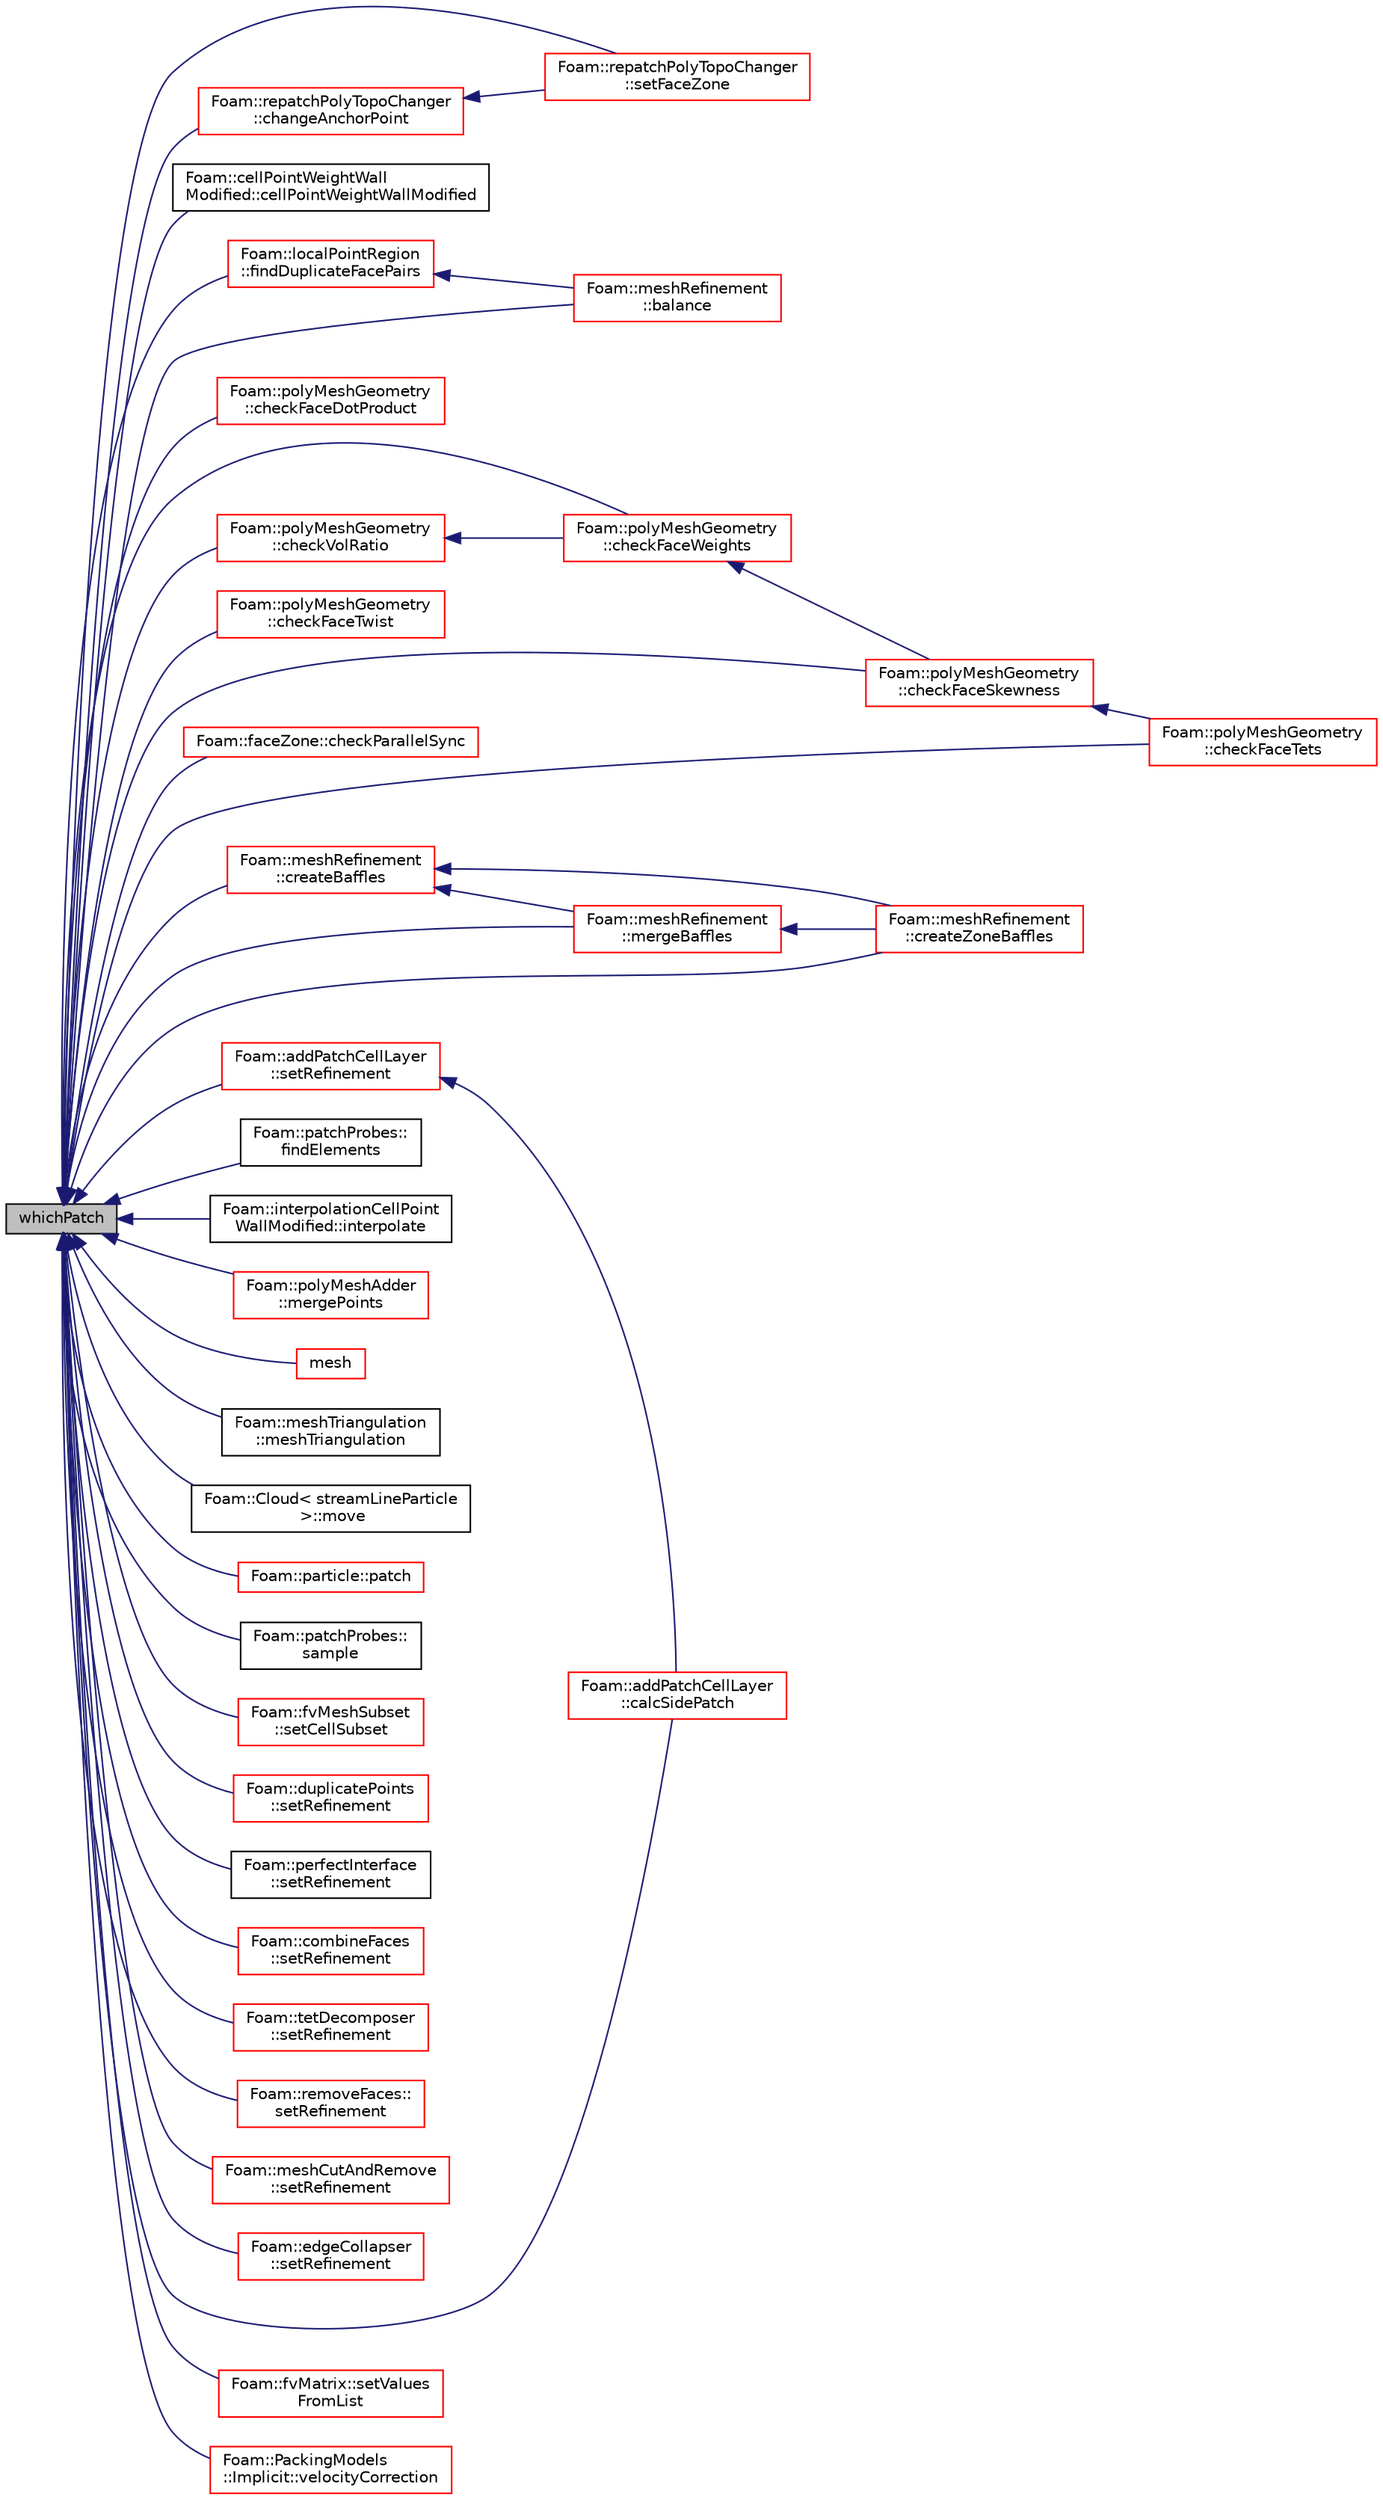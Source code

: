 digraph "whichPatch"
{
  bgcolor="transparent";
  edge [fontname="Helvetica",fontsize="10",labelfontname="Helvetica",labelfontsize="10"];
  node [fontname="Helvetica",fontsize="10",shape=record];
  rankdir="LR";
  Node3496 [label="whichPatch",height=0.2,width=0.4,color="black", fillcolor="grey75", style="filled", fontcolor="black"];
  Node3496 -> Node3497 [dir="back",color="midnightblue",fontsize="10",style="solid",fontname="Helvetica"];
  Node3497 [label="Foam::meshRefinement\l::balance",height=0.2,width=0.4,color="red",URL="$a25857.html#a64feb4b7a4116efb2111d5adf88b50a3",tooltip="Redecompose according to cell count. "];
  Node3496 -> Node3504 [dir="back",color="midnightblue",fontsize="10",style="solid",fontname="Helvetica"];
  Node3504 [label="Foam::addPatchCellLayer\l::calcSidePatch",height=0.2,width=0.4,color="red",URL="$a22385.html#a25346f181e6f56df9a1839ff94eea581",tooltip="Boundary edges get extruded into boundary faces. Determine patch. "];
  Node3496 -> Node3512 [dir="back",color="midnightblue",fontsize="10",style="solid",fontname="Helvetica"];
  Node3512 [label="Foam::cellPointWeightWall\lModified::cellPointWeightWallModified",height=0.2,width=0.4,color="black",URL="$a23761.html#a57cd08e2af1e28f48cd8ea95557dcb5a",tooltip="Construct from components. "];
  Node3496 -> Node3513 [dir="back",color="midnightblue",fontsize="10",style="solid",fontname="Helvetica"];
  Node3513 [label="Foam::repatchPolyTopoChanger\l::changeAnchorPoint",height=0.2,width=0.4,color="red",URL="$a22501.html#a085eccc1946391439db822d350f1702e",tooltip="Change anchor point (zero&#39;th point of face) for a boundary face. "];
  Node3513 -> Node3514 [dir="back",color="midnightblue",fontsize="10",style="solid",fontname="Helvetica"];
  Node3514 [label="Foam::repatchPolyTopoChanger\l::setFaceZone",height=0.2,width=0.4,color="red",URL="$a22501.html#af008e8e6eeeba35744ac133ae9d95bbc",tooltip="Set zone ID for a face. "];
  Node3496 -> Node3523 [dir="back",color="midnightblue",fontsize="10",style="solid",fontname="Helvetica"];
  Node3523 [label="Foam::polyMeshGeometry\l::checkFaceDotProduct",height=0.2,width=0.4,color="red",URL="$a22309.html#a5014e575335db939bc66eb2fe32ac48f",tooltip="See primitiveMesh. "];
  Node3496 -> Node3534 [dir="back",color="midnightblue",fontsize="10",style="solid",fontname="Helvetica"];
  Node3534 [label="Foam::polyMeshGeometry\l::checkFaceSkewness",height=0.2,width=0.4,color="red",URL="$a22309.html#a2df259c9e50de61beac65c3757c224eb",tooltip="See primitiveMesh. "];
  Node3534 -> Node3535 [dir="back",color="midnightblue",fontsize="10",style="solid",fontname="Helvetica"];
  Node3535 [label="Foam::polyMeshGeometry\l::checkFaceTets",height=0.2,width=0.4,color="red",URL="$a22309.html#ac78de3d27453106d3cf818bda3fd90f4",tooltip="See primitiveMesh. "];
  Node3496 -> Node3535 [dir="back",color="midnightblue",fontsize="10",style="solid",fontname="Helvetica"];
  Node3496 -> Node3530 [dir="back",color="midnightblue",fontsize="10",style="solid",fontname="Helvetica"];
  Node3530 [label="Foam::polyMeshGeometry\l::checkFaceTwist",height=0.2,width=0.4,color="red",URL="$a22309.html#a1d15f5f7fdae54e4c34b03a0462cd535",tooltip="Triangle (from face-centre decomposition) normal v.s. "];
  Node3496 -> Node3533 [dir="back",color="midnightblue",fontsize="10",style="solid",fontname="Helvetica"];
  Node3533 [label="Foam::polyMeshGeometry\l::checkFaceWeights",height=0.2,width=0.4,color="red",URL="$a22309.html#a6dbbfaac834107f888c95c13272d8d8a",tooltip="Interpolation weights (0.5 for regular mesh) "];
  Node3533 -> Node3534 [dir="back",color="midnightblue",fontsize="10",style="solid",fontname="Helvetica"];
  Node3496 -> Node3549 [dir="back",color="midnightblue",fontsize="10",style="solid",fontname="Helvetica"];
  Node3549 [label="Foam::faceZone::checkParallelSync",height=0.2,width=0.4,color="red",URL="$a28665.html#ae0d853449ed62624abe28bda852337c6",tooltip="Check whether all procs have faces synchronised. Return. "];
  Node3496 -> Node3532 [dir="back",color="midnightblue",fontsize="10",style="solid",fontname="Helvetica"];
  Node3532 [label="Foam::polyMeshGeometry\l::checkVolRatio",height=0.2,width=0.4,color="red",URL="$a22309.html#aa63d73334ea3f55a0fd59896924c6eb5",tooltip="Cell volume ratio of neighbouring cells (1 for regular mesh) "];
  Node3532 -> Node3533 [dir="back",color="midnightblue",fontsize="10",style="solid",fontname="Helvetica"];
  Node3496 -> Node3618 [dir="back",color="midnightblue",fontsize="10",style="solid",fontname="Helvetica"];
  Node3618 [label="Foam::meshRefinement\l::createBaffles",height=0.2,width=0.4,color="red",URL="$a25857.html#adf59ba1ba1060862e3274059692eea57",tooltip="Create baffle for every internal face where ownPatch != -1. "];
  Node3618 -> Node3501 [dir="back",color="midnightblue",fontsize="10",style="solid",fontname="Helvetica"];
  Node3501 [label="Foam::meshRefinement\l::createZoneBaffles",height=0.2,width=0.4,color="red",URL="$a25857.html#a79af0bcc267d8fda8b3f4e683cac915b",tooltip="Create baffles for faces straddling zoned surfaces. Return. "];
  Node3618 -> Node3500 [dir="back",color="midnightblue",fontsize="10",style="solid",fontname="Helvetica"];
  Node3500 [label="Foam::meshRefinement\l::mergeBaffles",height=0.2,width=0.4,color="red",URL="$a25857.html#aa959f1ef1377d3a4eaac5ff099280e50",tooltip="Merge baffles. Gets pairs of faces. "];
  Node3500 -> Node3501 [dir="back",color="midnightblue",fontsize="10",style="solid",fontname="Helvetica"];
  Node3496 -> Node3501 [dir="back",color="midnightblue",fontsize="10",style="solid",fontname="Helvetica"];
  Node3496 -> Node3619 [dir="back",color="midnightblue",fontsize="10",style="solid",fontname="Helvetica"];
  Node3619 [label="Foam::localPointRegion\l::findDuplicateFacePairs",height=0.2,width=0.4,color="red",URL="$a26329.html#ada4b8f94bf6f76d8d4342d0d169ce358",tooltip="Helper routine to find all baffles (two boundary faces. "];
  Node3619 -> Node3497 [dir="back",color="midnightblue",fontsize="10",style="solid",fontname="Helvetica"];
  Node3496 -> Node3630 [dir="back",color="midnightblue",fontsize="10",style="solid",fontname="Helvetica"];
  Node3630 [label="Foam::patchProbes::\lfindElements",height=0.2,width=0.4,color="black",URL="$a30537.html#a852f621399b6ee1f3467e69a1d5fe8b4",tooltip="Find elements containing patchProbes. "];
  Node3496 -> Node3631 [dir="back",color="midnightblue",fontsize="10",style="solid",fontname="Helvetica"];
  Node3631 [label="Foam::interpolationCellPoint\lWallModified::interpolate",height=0.2,width=0.4,color="black",URL="$a23765.html#a66529330eefb25251025c8263a42aa36",tooltip="Interpolate field to the given point in the tetrahedron. "];
  Node3496 -> Node3500 [dir="back",color="midnightblue",fontsize="10",style="solid",fontname="Helvetica"];
  Node3496 -> Node3576 [dir="back",color="midnightblue",fontsize="10",style="solid",fontname="Helvetica"];
  Node3576 [label="Foam::polyMeshAdder\l::mergePoints",height=0.2,width=0.4,color="red",URL="$a22353.html#a4a56041144898b62dd90a030e2143d1a",tooltip="Helper: Merge points. "];
  Node3496 -> Node3632 [dir="back",color="midnightblue",fontsize="10",style="solid",fontname="Helvetica"];
  Node3632 [label="mesh",height=0.2,width=0.4,color="red",URL="$a28557.html#ae78c91f8ff731c07ccc4351d9fe861ba",tooltip="Return the mesh reference. "];
  Node3496 -> Node3721 [dir="back",color="midnightblue",fontsize="10",style="solid",fontname="Helvetica"];
  Node3721 [label="Foam::meshTriangulation\l::meshTriangulation",height=0.2,width=0.4,color="black",URL="$a31921.html#adc26bbba53e9c1d772cb4c2807351802",tooltip="Construct from selected mesh cell and region number to be used. "];
  Node3496 -> Node3722 [dir="back",color="midnightblue",fontsize="10",style="solid",fontname="Helvetica"];
  Node3722 [label="Foam::Cloud\< streamLineParticle\l \>::move",height=0.2,width=0.4,color="black",URL="$a24697.html#a1aa654ad94ec7ea9f8cbfd730b2bb2ce",tooltip="Move the particles. "];
  Node3496 -> Node3723 [dir="back",color="midnightblue",fontsize="10",style="solid",fontname="Helvetica"];
  Node3723 [label="Foam::particle::patch",height=0.2,width=0.4,color="red",URL="$a24721.html#a7c88a234e0278dcecc770579891a8176",tooltip="Which patch is particle on. "];
  Node3496 -> Node3726 [dir="back",color="midnightblue",fontsize="10",style="solid",fontname="Helvetica"];
  Node3726 [label="Foam::patchProbes::\lsample",height=0.2,width=0.4,color="black",URL="$a30537.html#a84607d02ba42af254a8072b9a7369807"];
  Node3496 -> Node3727 [dir="back",color="midnightblue",fontsize="10",style="solid",fontname="Helvetica"];
  Node3727 [label="Foam::fvMeshSubset\l::setCellSubset",height=0.2,width=0.4,color="red",URL="$a22201.html#a7007bf1daafcf75caa93fdb67143236e",tooltip="Set the subset. Create \"oldInternalFaces\" patch for exposed. "];
  Node3496 -> Node3514 [dir="back",color="midnightblue",fontsize="10",style="solid",fontname="Helvetica"];
  Node3496 -> Node3598 [dir="back",color="midnightblue",fontsize="10",style="solid",fontname="Helvetica"];
  Node3598 [label="Foam::duplicatePoints\l::setRefinement",height=0.2,width=0.4,color="red",URL="$a22397.html#a159a54964aa4001ff24e9fb05834750a",tooltip="Play commands into polyTopoChange to duplicate points. Gets. "];
  Node3496 -> Node3602 [dir="back",color="midnightblue",fontsize="10",style="solid",fontname="Helvetica"];
  Node3602 [label="Foam::perfectInterface\l::setRefinement",height=0.2,width=0.4,color="black",URL="$a22333.html#a7253b581bef08b26159ea0e738a8883a",tooltip="Insert the layer addition/removal instructions. "];
  Node3496 -> Node3603 [dir="back",color="midnightblue",fontsize="10",style="solid",fontname="Helvetica"];
  Node3603 [label="Foam::combineFaces\l::setRefinement",height=0.2,width=0.4,color="red",URL="$a22393.html#a67d2bb0d6cac2b27ae250df417ef6942",tooltip="Play commands into polyTopoChange to combine faces. Gets. "];
  Node3496 -> Node3608 [dir="back",color="midnightblue",fontsize="10",style="solid",fontname="Helvetica"];
  Node3608 [label="Foam::tetDecomposer\l::setRefinement",height=0.2,width=0.4,color="red",URL="$a22489.html#aeb1123afb6f39d7eb332698e53fc5610",tooltip="Insert all changes into meshMod to convert the polyMesh into. "];
  Node3496 -> Node3729 [dir="back",color="midnightblue",fontsize="10",style="solid",fontname="Helvetica"];
  Node3729 [label="Foam::removeFaces::\lsetRefinement",height=0.2,width=0.4,color="red",URL="$a22465.html#aa64a3bc5eb9317256be6646095e690d9",tooltip="Play commands into polyTopoChange to remove faces. "];
  Node3496 -> Node3740 [dir="back",color="midnightblue",fontsize="10",style="solid",fontname="Helvetica"];
  Node3740 [label="Foam::meshCutAndRemove\l::setRefinement",height=0.2,width=0.4,color="red",URL="$a22249.html#ad6a2acdc12be8ac11fcb64607238e053",tooltip="Do actual cutting with cut description. Inserts mesh changes. "];
  Node3496 -> Node3611 [dir="back",color="midnightblue",fontsize="10",style="solid",fontname="Helvetica"];
  Node3611 [label="Foam::edgeCollapser\l::setRefinement",height=0.2,width=0.4,color="red",URL="$a22401.html#a788f5a11a20efd0f4a6a8ab78be4efeb",tooltip="Play commands into polyTopoChange to create mesh. "];
  Node3496 -> Node3613 [dir="back",color="midnightblue",fontsize="10",style="solid",fontname="Helvetica"];
  Node3613 [label="Foam::addPatchCellLayer\l::setRefinement",height=0.2,width=0.4,color="red",URL="$a22385.html#a9488cb0518f21b76444c508cc9658d64",tooltip="Play commands into polyTopoChange to create layers on top. "];
  Node3613 -> Node3504 [dir="back",color="midnightblue",fontsize="10",style="solid",fontname="Helvetica"];
  Node3496 -> Node3742 [dir="back",color="midnightblue",fontsize="10",style="solid",fontname="Helvetica"];
  Node3742 [label="Foam::fvMatrix::setValues\lFromList",height=0.2,width=0.4,color="red",URL="$a23173.html#ae2373f8bf20e55920fbe1157213a9858",tooltip="Set solution in given cells to the specified values. "];
  Node3496 -> Node3790 [dir="back",color="midnightblue",fontsize="10",style="solid",fontname="Helvetica"];
  Node3790 [label="Foam::PackingModels\l::Implicit::velocityCorrection",height=0.2,width=0.4,color="red",URL="$a25385.html#a6984dfff01e81d1339e3e3a7ebb0633c",tooltip="Calculate the velocity correction. "];
}
